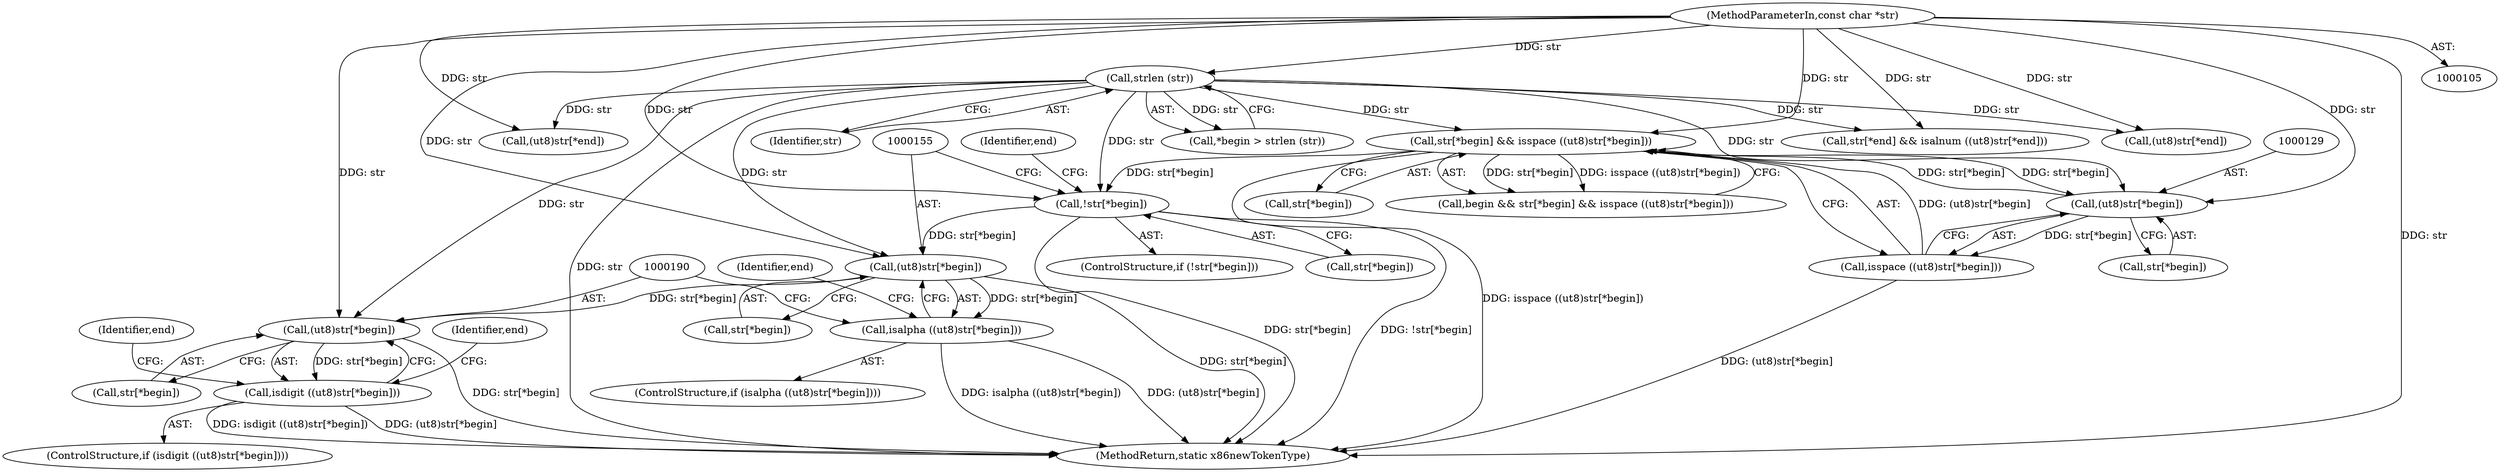 digraph "0_radare2_66191f780863ea8c66ace4040d0d04a8842e8432@array" {
"1000154" [label="(Call,(ut8)str[*begin])"];
"1000139" [label="(Call,!str[*begin])"];
"1000122" [label="(Call,str[*begin] && isspace ((ut8)str[*begin]))"];
"1000128" [label="(Call,(ut8)str[*begin])"];
"1000114" [label="(Call,strlen (str))"];
"1000106" [label="(MethodParameterIn,const char *str)"];
"1000127" [label="(Call,isspace ((ut8)str[*begin]))"];
"1000153" [label="(Call,isalpha ((ut8)str[*begin]))"];
"1000189" [label="(Call,(ut8)str[*begin])"];
"1000188" [label="(Call,isdigit ((ut8)str[*begin]))"];
"1000140" [label="(Call,str[*begin])"];
"1000154" [label="(Call,(ut8)str[*begin])"];
"1000128" [label="(Call,(ut8)str[*begin])"];
"1000228" [label="(MethodReturn,static x86newTokenType)"];
"1000147" [label="(Identifier,end)"];
"1000139" [label="(Call,!str[*begin])"];
"1000187" [label="(ControlStructure,if (isdigit ((ut8)str[*begin])))"];
"1000189" [label="(Call,(ut8)str[*begin])"];
"1000138" [label="(ControlStructure,if (!str[*begin]))"];
"1000130" [label="(Call,str[*begin])"];
"1000127" [label="(Call,isspace ((ut8)str[*begin]))"];
"1000169" [label="(Call,str[*end] && isalnum ((ut8)str[*end]))"];
"1000188" [label="(Call,isdigit ((ut8)str[*begin]))"];
"1000122" [label="(Call,str[*begin] && isspace ((ut8)str[*begin]))"];
"1000152" [label="(ControlStructure,if (isalpha ((ut8)str[*begin])))"];
"1000114" [label="(Call,strlen (str))"];
"1000153" [label="(Call,isalpha ((ut8)str[*begin]))"];
"1000156" [label="(Call,str[*begin])"];
"1000163" [label="(Identifier,end)"];
"1000175" [label="(Call,(ut8)str[*end])"];
"1000221" [label="(Identifier,end)"];
"1000191" [label="(Call,str[*begin])"];
"1000111" [label="(Call,*begin > strlen (str))"];
"1000120" [label="(Call,begin && str[*begin] && isspace ((ut8)str[*begin]))"];
"1000205" [label="(Call,(ut8)str[*end])"];
"1000123" [label="(Call,str[*begin])"];
"1000198" [label="(Identifier,end)"];
"1000106" [label="(MethodParameterIn,const char *str)"];
"1000115" [label="(Identifier,str)"];
"1000154" -> "1000153"  [label="AST: "];
"1000154" -> "1000156"  [label="CFG: "];
"1000155" -> "1000154"  [label="AST: "];
"1000156" -> "1000154"  [label="AST: "];
"1000153" -> "1000154"  [label="CFG: "];
"1000154" -> "1000228"  [label="DDG: str[*begin]"];
"1000154" -> "1000153"  [label="DDG: str[*begin]"];
"1000139" -> "1000154"  [label="DDG: str[*begin]"];
"1000114" -> "1000154"  [label="DDG: str"];
"1000106" -> "1000154"  [label="DDG: str"];
"1000154" -> "1000189"  [label="DDG: str[*begin]"];
"1000139" -> "1000138"  [label="AST: "];
"1000139" -> "1000140"  [label="CFG: "];
"1000140" -> "1000139"  [label="AST: "];
"1000147" -> "1000139"  [label="CFG: "];
"1000155" -> "1000139"  [label="CFG: "];
"1000139" -> "1000228"  [label="DDG: !str[*begin]"];
"1000139" -> "1000228"  [label="DDG: str[*begin]"];
"1000122" -> "1000139"  [label="DDG: str[*begin]"];
"1000114" -> "1000139"  [label="DDG: str"];
"1000106" -> "1000139"  [label="DDG: str"];
"1000122" -> "1000120"  [label="AST: "];
"1000122" -> "1000123"  [label="CFG: "];
"1000122" -> "1000127"  [label="CFG: "];
"1000123" -> "1000122"  [label="AST: "];
"1000127" -> "1000122"  [label="AST: "];
"1000120" -> "1000122"  [label="CFG: "];
"1000122" -> "1000228"  [label="DDG: isspace ((ut8)str[*begin])"];
"1000122" -> "1000120"  [label="DDG: str[*begin]"];
"1000122" -> "1000120"  [label="DDG: isspace ((ut8)str[*begin])"];
"1000128" -> "1000122"  [label="DDG: str[*begin]"];
"1000114" -> "1000122"  [label="DDG: str"];
"1000106" -> "1000122"  [label="DDG: str"];
"1000127" -> "1000122"  [label="DDG: (ut8)str[*begin]"];
"1000122" -> "1000128"  [label="DDG: str[*begin]"];
"1000128" -> "1000127"  [label="AST: "];
"1000128" -> "1000130"  [label="CFG: "];
"1000129" -> "1000128"  [label="AST: "];
"1000130" -> "1000128"  [label="AST: "];
"1000127" -> "1000128"  [label="CFG: "];
"1000128" -> "1000127"  [label="DDG: str[*begin]"];
"1000114" -> "1000128"  [label="DDG: str"];
"1000106" -> "1000128"  [label="DDG: str"];
"1000114" -> "1000111"  [label="AST: "];
"1000114" -> "1000115"  [label="CFG: "];
"1000115" -> "1000114"  [label="AST: "];
"1000111" -> "1000114"  [label="CFG: "];
"1000114" -> "1000228"  [label="DDG: str"];
"1000114" -> "1000111"  [label="DDG: str"];
"1000106" -> "1000114"  [label="DDG: str"];
"1000114" -> "1000169"  [label="DDG: str"];
"1000114" -> "1000175"  [label="DDG: str"];
"1000114" -> "1000189"  [label="DDG: str"];
"1000114" -> "1000205"  [label="DDG: str"];
"1000106" -> "1000105"  [label="AST: "];
"1000106" -> "1000228"  [label="DDG: str"];
"1000106" -> "1000169"  [label="DDG: str"];
"1000106" -> "1000175"  [label="DDG: str"];
"1000106" -> "1000189"  [label="DDG: str"];
"1000106" -> "1000205"  [label="DDG: str"];
"1000127" -> "1000228"  [label="DDG: (ut8)str[*begin]"];
"1000153" -> "1000152"  [label="AST: "];
"1000163" -> "1000153"  [label="CFG: "];
"1000190" -> "1000153"  [label="CFG: "];
"1000153" -> "1000228"  [label="DDG: isalpha ((ut8)str[*begin])"];
"1000153" -> "1000228"  [label="DDG: (ut8)str[*begin]"];
"1000189" -> "1000188"  [label="AST: "];
"1000189" -> "1000191"  [label="CFG: "];
"1000190" -> "1000189"  [label="AST: "];
"1000191" -> "1000189"  [label="AST: "];
"1000188" -> "1000189"  [label="CFG: "];
"1000189" -> "1000228"  [label="DDG: str[*begin]"];
"1000189" -> "1000188"  [label="DDG: str[*begin]"];
"1000188" -> "1000187"  [label="AST: "];
"1000198" -> "1000188"  [label="CFG: "];
"1000221" -> "1000188"  [label="CFG: "];
"1000188" -> "1000228"  [label="DDG: isdigit ((ut8)str[*begin])"];
"1000188" -> "1000228"  [label="DDG: (ut8)str[*begin]"];
}
